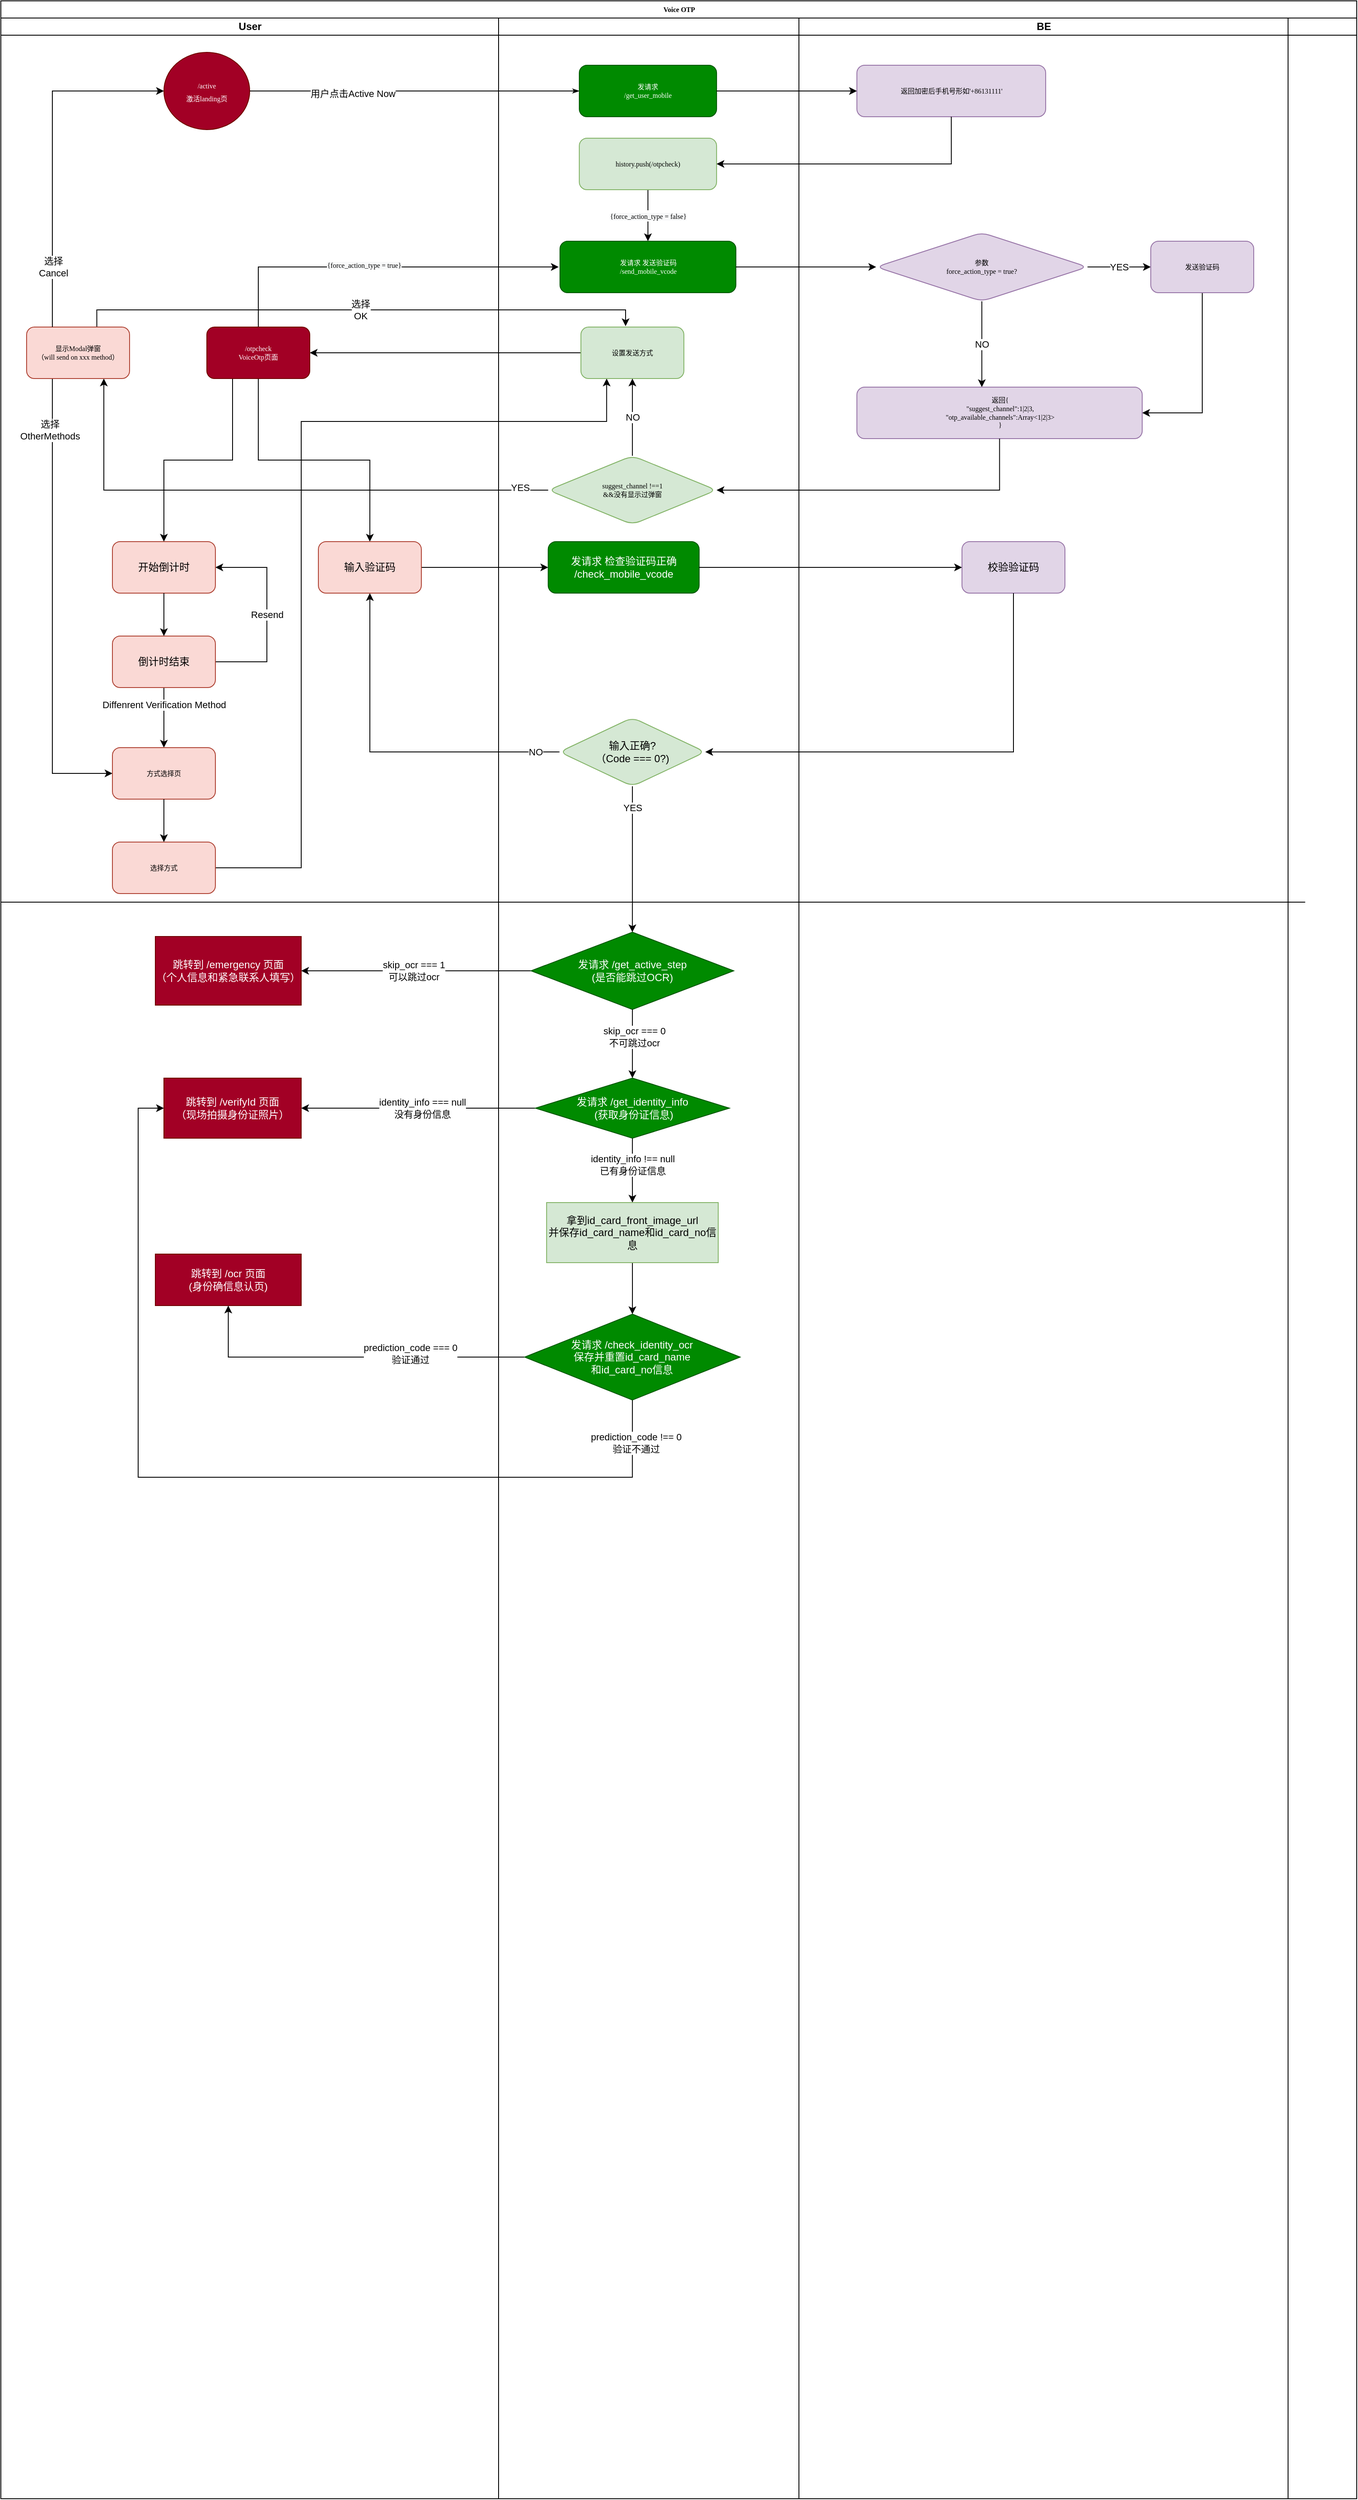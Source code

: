 <mxfile version="13.10.4" type="github">
  <diagram name="Page-1" id="74e2e168-ea6b-b213-b513-2b3c1d86103e">
    <mxGraphModel dx="1186" dy="741" grid="1" gridSize="10" guides="1" tooltips="1" connect="1" arrows="1" fold="1" page="1" pageScale="1" pageWidth="1100" pageHeight="850" background="#ffffff" math="0" shadow="0">
      <root>
        <mxCell id="0" />
        <mxCell id="1" parent="0" />
        <mxCell id="77e6c97f196da883-1" value="Voice OTP" style="swimlane;html=1;childLayout=stackLayout;startSize=20;rounded=0;shadow=0;labelBackgroundColor=none;strokeWidth=1;fontFamily=Verdana;fontSize=8;align=center;" parent="1" vertex="1">
          <mxGeometry x="70" y="70" width="1580" height="2910" as="geometry" />
        </mxCell>
        <mxCell id="77e6c97f196da883-26" style="edgeStyle=orthogonalEdgeStyle;rounded=1;html=1;labelBackgroundColor=none;startArrow=none;startFill=0;startSize=5;endArrow=classicThin;endFill=1;endSize=5;jettySize=auto;orthogonalLoop=1;strokeWidth=1;fontFamily=Verdana;fontSize=8;exitX=1;exitY=0.5;exitDx=0;exitDy=0;" parent="77e6c97f196da883-1" source="eKoN9m4MR0wtzUziHYdc-19" target="77e6c97f196da883-11" edge="1">
          <mxGeometry relative="1" as="geometry">
            <mxPoint x="210.0" y="90.0" as="sourcePoint" />
          </mxGeometry>
        </mxCell>
        <mxCell id="eKoN9m4MR0wtzUziHYdc-17" value="用户点击Active Now" style="edgeLabel;html=1;align=center;verticalAlign=middle;resizable=0;points=[];" vertex="1" connectable="0" parent="77e6c97f196da883-26">
          <mxGeometry x="-0.378" y="-3" relative="1" as="geometry">
            <mxPoint as="offset" />
          </mxGeometry>
        </mxCell>
        <mxCell id="7hA2E8RumJZDi3fpIp_V-71" style="edgeStyle=orthogonalEdgeStyle;rounded=0;orthogonalLoop=1;jettySize=auto;html=1;exitX=0;exitY=0.5;exitDx=0;exitDy=0;entryX=1;entryY=0.5;entryDx=0;entryDy=0;" parent="77e6c97f196da883-1" source="7hA2E8RumJZDi3fpIp_V-69" target="7hA2E8RumJZDi3fpIp_V-9" edge="1">
          <mxGeometry relative="1" as="geometry" />
        </mxCell>
        <mxCell id="7hA2E8RumJZDi3fpIp_V-83" style="edgeStyle=orthogonalEdgeStyle;rounded=0;orthogonalLoop=1;jettySize=auto;html=1;exitX=0;exitY=0.5;exitDx=0;exitDy=0;" parent="77e6c97f196da883-1" source="7hA2E8RumJZDi3fpIp_V-53" target="7hA2E8RumJZDi3fpIp_V-55" edge="1">
          <mxGeometry relative="1" as="geometry">
            <Array as="points">
              <mxPoint x="120" y="570" />
            </Array>
          </mxGeometry>
        </mxCell>
        <mxCell id="7hA2E8RumJZDi3fpIp_V-126" value="YES" style="edgeLabel;html=1;align=center;verticalAlign=middle;resizable=0;points=[];" parent="7hA2E8RumJZDi3fpIp_V-83" vertex="1" connectable="0">
          <mxGeometry x="-0.898" y="-3" relative="1" as="geometry">
            <mxPoint as="offset" />
          </mxGeometry>
        </mxCell>
        <mxCell id="7hA2E8RumJZDi3fpIp_V-105" style="edgeStyle=orthogonalEdgeStyle;rounded=0;orthogonalLoop=1;jettySize=auto;html=1;exitX=0.5;exitY=0;exitDx=0;exitDy=0;" parent="77e6c97f196da883-1" source="7hA2E8RumJZDi3fpIp_V-9" edge="1">
          <mxGeometry relative="1" as="geometry">
            <mxPoint x="650" y="310" as="targetPoint" />
            <Array as="points">
              <mxPoint x="300" y="310" />
            </Array>
          </mxGeometry>
        </mxCell>
        <mxCell id="7hA2E8RumJZDi3fpIp_V-106" value="&lt;span style=&quot;font-family: &amp;#34;verdana&amp;#34; ; font-size: 8px ; background-color: rgb(248 , 249 , 250)&quot;&gt;{force_action_type = true}&lt;/span&gt;" style="edgeLabel;html=1;align=center;verticalAlign=middle;resizable=0;points=[];" parent="7hA2E8RumJZDi3fpIp_V-105" vertex="1" connectable="0">
          <mxGeometry x="-0.08" y="3" relative="1" as="geometry">
            <mxPoint as="offset" />
          </mxGeometry>
        </mxCell>
        <mxCell id="7hA2E8RumJZDi3fpIp_V-104" style="edgeStyle=orthogonalEdgeStyle;rounded=0;orthogonalLoop=1;jettySize=auto;html=1;exitX=1;exitY=0.5;exitDx=0;exitDy=0;entryX=0.25;entryY=1;entryDx=0;entryDy=0;" parent="77e6c97f196da883-1" source="7hA2E8RumJZDi3fpIp_V-102" target="7hA2E8RumJZDi3fpIp_V-69" edge="1">
          <mxGeometry relative="1" as="geometry">
            <Array as="points">
              <mxPoint x="350" y="1010" />
              <mxPoint x="350" y="490" />
              <mxPoint x="706" y="490" />
            </Array>
          </mxGeometry>
        </mxCell>
        <mxCell id="7hA2E8RumJZDi3fpIp_V-112" value="" style="edgeStyle=orthogonalEdgeStyle;rounded=0;orthogonalLoop=1;jettySize=auto;html=1;" parent="77e6c97f196da883-1" source="7hA2E8RumJZDi3fpIp_V-108" target="7hA2E8RumJZDi3fpIp_V-111" edge="1">
          <mxGeometry relative="1" as="geometry" />
        </mxCell>
        <mxCell id="7hA2E8RumJZDi3fpIp_V-123" style="edgeStyle=orthogonalEdgeStyle;rounded=0;orthogonalLoop=1;jettySize=auto;html=1;exitX=0;exitY=0.5;exitDx=0;exitDy=0;entryX=0.5;entryY=1;entryDx=0;entryDy=0;" parent="77e6c97f196da883-1" source="7hA2E8RumJZDi3fpIp_V-115" target="7hA2E8RumJZDi3fpIp_V-108" edge="1">
          <mxGeometry relative="1" as="geometry" />
        </mxCell>
        <mxCell id="7hA2E8RumJZDi3fpIp_V-124" value="NO" style="edgeLabel;html=1;align=center;verticalAlign=middle;resizable=0;points=[];" parent="7hA2E8RumJZDi3fpIp_V-123" vertex="1" connectable="0">
          <mxGeometry x="-0.352" y="-3" relative="1" as="geometry">
            <mxPoint x="102.93" y="3" as="offset" />
          </mxGeometry>
        </mxCell>
        <mxCell id="7hA2E8RumJZDi3fpIp_V-95" value="选择&lt;br&gt;OK" style="edgeStyle=orthogonalEdgeStyle;rounded=0;orthogonalLoop=1;jettySize=auto;html=1;entryX=0.434;entryY=-0.017;entryDx=0;entryDy=0;entryPerimeter=0;exitX=0.682;exitY=0.005;exitDx=0;exitDy=0;exitPerimeter=0;" parent="77e6c97f196da883-1" source="7hA2E8RumJZDi3fpIp_V-55" target="7hA2E8RumJZDi3fpIp_V-69" edge="1">
          <mxGeometry relative="1" as="geometry">
            <mxPoint x="90" y="360" as="sourcePoint" />
          </mxGeometry>
        </mxCell>
        <mxCell id="eKoN9m4MR0wtzUziHYdc-12" value="" style="edgeStyle=orthogonalEdgeStyle;rounded=0;orthogonalLoop=1;jettySize=auto;html=1;" edge="1" parent="77e6c97f196da883-1" source="eKoN9m4MR0wtzUziHYdc-3" target="eKoN9m4MR0wtzUziHYdc-11">
          <mxGeometry relative="1" as="geometry" />
        </mxCell>
        <mxCell id="eKoN9m4MR0wtzUziHYdc-13" value="skip_ocr === 1&lt;br&gt;可以跳过ocr" style="edgeLabel;html=1;align=center;verticalAlign=middle;resizable=0;points=[];" vertex="1" connectable="0" parent="eKoN9m4MR0wtzUziHYdc-12">
          <mxGeometry x="-0.278" y="3" relative="1" as="geometry">
            <mxPoint x="-40.87" y="-3" as="offset" />
          </mxGeometry>
        </mxCell>
        <mxCell id="eKoN9m4MR0wtzUziHYdc-16" value="" style="edgeStyle=orthogonalEdgeStyle;rounded=0;orthogonalLoop=1;jettySize=auto;html=1;exitX=0;exitY=0.5;exitDx=0;exitDy=0;" edge="1" parent="77e6c97f196da883-1" source="eKoN9m4MR0wtzUziHYdc-25" target="eKoN9m4MR0wtzUziHYdc-15">
          <mxGeometry relative="1" as="geometry">
            <mxPoint x="663.89" y="1290" as="sourcePoint" />
          </mxGeometry>
        </mxCell>
        <mxCell id="eKoN9m4MR0wtzUziHYdc-22" value="identity_info === null&lt;br&gt;没有身份信息" style="edgeLabel;html=1;align=center;verticalAlign=middle;resizable=0;points=[];" vertex="1" connectable="0" parent="eKoN9m4MR0wtzUziHYdc-16">
          <mxGeometry x="0.258" relative="1" as="geometry">
            <mxPoint x="39.1" as="offset" />
          </mxGeometry>
        </mxCell>
        <mxCell id="77e6c97f196da883-2" value="User" style="swimlane;html=1;startSize=20;" parent="77e6c97f196da883-1" vertex="1">
          <mxGeometry y="20" width="580" height="2890" as="geometry">
            <mxRectangle y="20" width="30" height="1750" as="alternateBounds" />
          </mxGeometry>
        </mxCell>
        <mxCell id="7hA2E8RumJZDi3fpIp_V-88" style="edgeStyle=orthogonalEdgeStyle;rounded=0;orthogonalLoop=1;jettySize=auto;html=1;exitX=0.25;exitY=1;exitDx=0;exitDy=0;entryX=0;entryY=0.5;entryDx=0;entryDy=0;" parent="77e6c97f196da883-2" source="7hA2E8RumJZDi3fpIp_V-55" target="7hA2E8RumJZDi3fpIp_V-59" edge="1">
          <mxGeometry relative="1" as="geometry">
            <Array as="points">
              <mxPoint x="60" y="880" />
            </Array>
          </mxGeometry>
        </mxCell>
        <mxCell id="7hA2E8RumJZDi3fpIp_V-89" value="选择&lt;br&gt;OtherMethods" style="edgeLabel;html=1;align=center;verticalAlign=middle;resizable=0;points=[];" parent="7hA2E8RumJZDi3fpIp_V-88" vertex="1" connectable="0">
          <mxGeometry x="-0.54" y="-3" relative="1" as="geometry">
            <mxPoint y="-62" as="offset" />
          </mxGeometry>
        </mxCell>
        <mxCell id="7hA2E8RumJZDi3fpIp_V-55" value="显示Modal弹窗&lt;br&gt;（will send on xxx method）" style="whiteSpace=wrap;html=1;rounded=1;shadow=0;fontFamily=Verdana;fontSize=8;strokeWidth=1;fillColor=#fad9d5;strokeColor=#ae4132;" parent="77e6c97f196da883-2" vertex="1">
          <mxGeometry x="30.005" y="360" width="120" height="60" as="geometry" />
        </mxCell>
        <mxCell id="7hA2E8RumJZDi3fpIp_V-72" style="edgeStyle=orthogonalEdgeStyle;rounded=0;orthogonalLoop=1;jettySize=auto;html=1;exitX=0.25;exitY=0;exitDx=0;exitDy=0;entryX=0;entryY=0.5;entryDx=0;entryDy=0;" parent="77e6c97f196da883-2" source="7hA2E8RumJZDi3fpIp_V-55" target="eKoN9m4MR0wtzUziHYdc-19" edge="1">
          <mxGeometry relative="1" as="geometry">
            <mxPoint x="70" y="70.0" as="targetPoint" />
          </mxGeometry>
        </mxCell>
        <mxCell id="7hA2E8RumJZDi3fpIp_V-73" value="选择&lt;br&gt;Cancel" style="edgeLabel;html=1;align=center;verticalAlign=middle;resizable=0;points=[];" parent="7hA2E8RumJZDi3fpIp_V-72" vertex="1" connectable="0">
          <mxGeometry x="0.206" y="-1" relative="1" as="geometry">
            <mxPoint y="174" as="offset" />
          </mxGeometry>
        </mxCell>
        <mxCell id="7hA2E8RumJZDi3fpIp_V-99" value="Resend" style="edgeStyle=orthogonalEdgeStyle;rounded=0;orthogonalLoop=1;jettySize=auto;html=1;exitX=1;exitY=0.5;exitDx=0;exitDy=0;entryX=1;entryY=0.5;entryDx=0;entryDy=0;" parent="77e6c97f196da883-2" source="7hA2E8RumJZDi3fpIp_V-97" target="7hA2E8RumJZDi3fpIp_V-92" edge="1">
          <mxGeometry relative="1" as="geometry">
            <Array as="points">
              <mxPoint x="310" y="750" />
              <mxPoint x="310" y="640" />
            </Array>
          </mxGeometry>
        </mxCell>
        <mxCell id="7hA2E8RumJZDi3fpIp_V-100" style="edgeStyle=orthogonalEdgeStyle;rounded=0;orthogonalLoop=1;jettySize=auto;html=1;exitX=0.5;exitY=1;exitDx=0;exitDy=0;" parent="77e6c97f196da883-2" source="7hA2E8RumJZDi3fpIp_V-97" target="7hA2E8RumJZDi3fpIp_V-59" edge="1">
          <mxGeometry relative="1" as="geometry" />
        </mxCell>
        <mxCell id="7hA2E8RumJZDi3fpIp_V-101" value="Diffenrent Verification Method" style="edgeLabel;html=1;align=center;verticalAlign=middle;resizable=0;points=[];" parent="7hA2E8RumJZDi3fpIp_V-100" vertex="1" connectable="0">
          <mxGeometry x="-0.723" y="-2" relative="1" as="geometry">
            <mxPoint x="2" y="10" as="offset" />
          </mxGeometry>
        </mxCell>
        <mxCell id="7hA2E8RumJZDi3fpIp_V-97" value="倒计时结束" style="rounded=1;whiteSpace=wrap;html=1;fillColor=#fad9d5;strokeColor=#ae4132;" parent="77e6c97f196da883-2" vertex="1">
          <mxGeometry x="130" y="720" width="120" height="60" as="geometry" />
        </mxCell>
        <mxCell id="7hA2E8RumJZDi3fpIp_V-92" value="开始倒计时" style="rounded=1;whiteSpace=wrap;html=1;fillColor=#fad9d5;strokeColor=#ae4132;" parent="77e6c97f196da883-2" vertex="1">
          <mxGeometry x="130" y="610" width="120" height="60" as="geometry" />
        </mxCell>
        <mxCell id="7hA2E8RumJZDi3fpIp_V-107" style="edgeStyle=orthogonalEdgeStyle;rounded=0;orthogonalLoop=1;jettySize=auto;html=1;exitX=0.25;exitY=1;exitDx=0;exitDy=0;" parent="77e6c97f196da883-2" source="7hA2E8RumJZDi3fpIp_V-9" target="7hA2E8RumJZDi3fpIp_V-92" edge="1">
          <mxGeometry relative="1" as="geometry" />
        </mxCell>
        <mxCell id="7hA2E8RumJZDi3fpIp_V-59" value="方式选择页" style="whiteSpace=wrap;html=1;rounded=1;shadow=0;fontFamily=Verdana;fontSize=8;strokeWidth=1;fillColor=#fad9d5;strokeColor=#ae4132;" parent="77e6c97f196da883-2" vertex="1">
          <mxGeometry x="130.005" y="850" width="120" height="60" as="geometry" />
        </mxCell>
        <mxCell id="7hA2E8RumJZDi3fpIp_V-102" value="选择方式" style="whiteSpace=wrap;html=1;rounded=1;shadow=0;fontFamily=Verdana;fontSize=8;strokeWidth=1;fillColor=#fad9d5;strokeColor=#ae4132;" parent="77e6c97f196da883-2" vertex="1">
          <mxGeometry x="129.995" y="960" width="120" height="60" as="geometry" />
        </mxCell>
        <mxCell id="7hA2E8RumJZDi3fpIp_V-110" style="edgeStyle=orthogonalEdgeStyle;rounded=0;orthogonalLoop=1;jettySize=auto;html=1;exitX=0.5;exitY=1;exitDx=0;exitDy=0;" parent="77e6c97f196da883-2" source="7hA2E8RumJZDi3fpIp_V-9" target="7hA2E8RumJZDi3fpIp_V-108" edge="1">
          <mxGeometry relative="1" as="geometry" />
        </mxCell>
        <mxCell id="7hA2E8RumJZDi3fpIp_V-9" value="/otpcheck&lt;br&gt;VoiceOtp页面" style="whiteSpace=wrap;html=1;rounded=1;shadow=0;fontFamily=Verdana;fontSize=8;strokeWidth=1;fillColor=#a20025;strokeColor=#6F0000;fontColor=#ffffff;" parent="77e6c97f196da883-2" vertex="1">
          <mxGeometry x="240" y="360" width="120" height="60" as="geometry" />
        </mxCell>
        <mxCell id="7hA2E8RumJZDi3fpIp_V-98" value="" style="edgeStyle=orthogonalEdgeStyle;rounded=0;orthogonalLoop=1;jettySize=auto;html=1;" parent="77e6c97f196da883-2" source="7hA2E8RumJZDi3fpIp_V-92" target="7hA2E8RumJZDi3fpIp_V-97" edge="1">
          <mxGeometry relative="1" as="geometry" />
        </mxCell>
        <mxCell id="7hA2E8RumJZDi3fpIp_V-103" value="" style="edgeStyle=orthogonalEdgeStyle;rounded=0;orthogonalLoop=1;jettySize=auto;html=1;" parent="77e6c97f196da883-2" source="7hA2E8RumJZDi3fpIp_V-59" target="7hA2E8RumJZDi3fpIp_V-102" edge="1">
          <mxGeometry relative="1" as="geometry" />
        </mxCell>
        <mxCell id="7hA2E8RumJZDi3fpIp_V-108" value="输入验证码" style="rounded=1;whiteSpace=wrap;html=1;fillColor=#fad9d5;strokeColor=#ae4132;" parent="77e6c97f196da883-2" vertex="1">
          <mxGeometry x="370" y="610" width="120" height="60" as="geometry" />
        </mxCell>
        <mxCell id="eKoN9m4MR0wtzUziHYdc-11" value="&lt;span&gt;跳转到 /emergency 页面&lt;/span&gt;&lt;br&gt;&lt;span&gt;（个人信息和紧急联系人填写）&lt;/span&gt;" style="whiteSpace=wrap;html=1;strokeColor=#6F0000;fillColor=#a20025;fontColor=#ffffff;" vertex="1" parent="77e6c97f196da883-2">
          <mxGeometry x="180" y="1070" width="170.01" height="80" as="geometry" />
        </mxCell>
        <mxCell id="eKoN9m4MR0wtzUziHYdc-15" value="跳转到 /verifyId 页面&lt;br&gt;（现场拍摄身份证照片）" style="whiteSpace=wrap;html=1;strokeColor=#6F0000;fillColor=#a20025;fontColor=#ffffff;" vertex="1" parent="77e6c97f196da883-2">
          <mxGeometry x="189.99" y="1235" width="160.01" height="70" as="geometry" />
        </mxCell>
        <mxCell id="eKoN9m4MR0wtzUziHYdc-19" value="&lt;span style=&quot;color: rgb(255 , 255 , 255) ; font-family: &amp;#34;verdana&amp;#34; ; font-size: 8px&quot;&gt;/active&lt;br&gt;激活landing页&lt;br&gt;&lt;/span&gt;" style="ellipse;whiteSpace=wrap;html=1;fillColor=#a20025;strokeColor=#6F0000;fontColor=#ffffff;" vertex="1" parent="77e6c97f196da883-2">
          <mxGeometry x="190" y="40" width="99.99" height="90" as="geometry" />
        </mxCell>
        <mxCell id="eKoN9m4MR0wtzUziHYdc-31" value="跳转到 /ocr 页面&lt;br&gt;(身份确信息认页)" style="whiteSpace=wrap;html=1;fontColor=#ffffff;strokeColor=#6F0000;fillColor=#a20025;" vertex="1" parent="77e6c97f196da883-2">
          <mxGeometry x="180.01" y="1440" width="170" height="60" as="geometry" />
        </mxCell>
        <mxCell id="eKoN9m4MR0wtzUziHYdc-32" value="" style="edgeStyle=orthogonalEdgeStyle;rounded=0;orthogonalLoop=1;jettySize=auto;html=1;" edge="1" parent="77e6c97f196da883-1" source="eKoN9m4MR0wtzUziHYdc-27" target="eKoN9m4MR0wtzUziHYdc-31">
          <mxGeometry relative="1" as="geometry" />
        </mxCell>
        <mxCell id="eKoN9m4MR0wtzUziHYdc-33" value="prediction_code === 0&lt;br&gt;验证通过" style="edgeLabel;html=1;align=center;verticalAlign=middle;resizable=0;points=[];" vertex="1" connectable="0" parent="eKoN9m4MR0wtzUziHYdc-32">
          <mxGeometry x="0.277" y="-4" relative="1" as="geometry">
            <mxPoint x="125.1" as="offset" />
          </mxGeometry>
        </mxCell>
        <mxCell id="eKoN9m4MR0wtzUziHYdc-37" style="edgeStyle=orthogonalEdgeStyle;rounded=0;orthogonalLoop=1;jettySize=auto;html=1;exitX=0.5;exitY=1;exitDx=0;exitDy=0;entryX=0;entryY=0.5;entryDx=0;entryDy=0;fontColor=#FFFFFF;" edge="1" parent="77e6c97f196da883-1" source="eKoN9m4MR0wtzUziHYdc-27" target="eKoN9m4MR0wtzUziHYdc-15">
          <mxGeometry relative="1" as="geometry">
            <Array as="points">
              <mxPoint x="736" y="1720" />
              <mxPoint x="160" y="1720" />
              <mxPoint x="160" y="1290" />
            </Array>
          </mxGeometry>
        </mxCell>
        <mxCell id="eKoN9m4MR0wtzUziHYdc-38" value="&lt;span style=&quot;color: rgb(0 , 0 , 0)&quot;&gt;prediction_code !== 0&lt;/span&gt;&lt;br style=&quot;color: rgb(0 , 0 , 0)&quot;&gt;&lt;span style=&quot;color: rgb(0 , 0 , 0)&quot;&gt;验证不通过&lt;/span&gt;" style="edgeLabel;html=1;align=center;verticalAlign=middle;resizable=0;points=[];fontColor=#FFFFFF;" vertex="1" connectable="0" parent="eKoN9m4MR0wtzUziHYdc-37">
          <mxGeometry x="0.121" y="-2" relative="1" as="geometry">
            <mxPoint x="545.05" y="-38" as="offset" />
          </mxGeometry>
        </mxCell>
        <mxCell id="77e6c97f196da883-3" value="FE" style="swimlane;html=1;startSize=20;" parent="77e6c97f196da883-1" vertex="1">
          <mxGeometry x="580" y="20" width="1000" height="2890" as="geometry" />
        </mxCell>
        <mxCell id="7hA2E8RumJZDi3fpIp_V-67" value="&lt;span style=&quot;font-family: &amp;#34;verdana&amp;#34; ; font-size: 8px ; background-color: rgb(248 , 249 , 250)&quot;&gt;{force_action_type = false}&lt;/span&gt;" style="edgeStyle=orthogonalEdgeStyle;rounded=0;orthogonalLoop=1;jettySize=auto;html=1;exitX=0.5;exitY=1;exitDx=0;exitDy=0;entryX=0.5;entryY=0;entryDx=0;entryDy=0;" parent="77e6c97f196da883-3" source="7hA2E8RumJZDi3fpIp_V-7" target="7hA2E8RumJZDi3fpIp_V-11" edge="1">
          <mxGeometry relative="1" as="geometry" />
        </mxCell>
        <mxCell id="7hA2E8RumJZDi3fpIp_V-115" value="输入正确?&lt;br&gt;（Code === 0?)" style="rhombus;whiteSpace=wrap;html=1;rounded=1;fillColor=#d5e8d4;strokeColor=#82b366;" parent="77e6c97f196da883-3" vertex="1">
          <mxGeometry x="70.97" y="815" width="169.92" height="80" as="geometry" />
        </mxCell>
        <mxCell id="7hA2E8RumJZDi3fpIp_V-69" value="设置发送方式" style="whiteSpace=wrap;html=1;rounded=1;shadow=0;fontFamily=Verdana;fontSize=8;strokeWidth=1;fillColor=#d5e8d4;strokeColor=#82b366;" parent="77e6c97f196da883-3" vertex="1">
          <mxGeometry x="95.94" y="360" width="120" height="60" as="geometry" />
        </mxCell>
        <mxCell id="7hA2E8RumJZDi3fpIp_V-127" value="NO" style="edgeStyle=orthogonalEdgeStyle;rounded=0;orthogonalLoop=1;jettySize=auto;html=1;exitX=0.5;exitY=0;exitDx=0;exitDy=0;entryX=0.5;entryY=1;entryDx=0;entryDy=0;" parent="77e6c97f196da883-3" source="7hA2E8RumJZDi3fpIp_V-53" target="7hA2E8RumJZDi3fpIp_V-69" edge="1">
          <mxGeometry relative="1" as="geometry" />
        </mxCell>
        <mxCell id="7hA2E8RumJZDi3fpIp_V-53" value="&lt;span&gt;suggest_channel !==1&lt;br&gt;&amp;amp;&amp;amp;没有显示过弹窗&lt;br&gt;&lt;/span&gt;" style="rhombus;whiteSpace=wrap;html=1;rounded=1;shadow=0;fontFamily=Verdana;fontSize=8;strokeWidth=1;fillColor=#d5e8d4;strokeColor=#82b366;" parent="77e6c97f196da883-3" vertex="1">
          <mxGeometry x="57.81" y="510" width="196.25" height="80" as="geometry" />
        </mxCell>
        <mxCell id="7hA2E8RumJZDi3fpIp_V-111" value="发请求 检查验证码正确&lt;br&gt;/check_mobile_vcode" style="rounded=1;whiteSpace=wrap;html=1;fillColor=#008a00;strokeColor=#005700;fontColor=#ffffff;" parent="77e6c97f196da883-3" vertex="1">
          <mxGeometry x="57.81" y="610" width="175.94" height="60" as="geometry" />
        </mxCell>
        <mxCell id="7hA2E8RumJZDi3fpIp_V-7" value="&lt;span&gt;history.push(/otpcheck)&lt;/span&gt;" style="whiteSpace=wrap;html=1;rounded=1;shadow=0;fontFamily=Verdana;fontSize=8;strokeWidth=1;fillColor=#d5e8d4;strokeColor=#82b366;" parent="77e6c97f196da883-3" vertex="1">
          <mxGeometry x="94.06" y="140" width="160" height="60" as="geometry" />
        </mxCell>
        <mxCell id="77e6c97f196da883-11" value="发请求&lt;br&gt;/get_user_mobile" style="rounded=1;whiteSpace=wrap;html=1;shadow=0;labelBackgroundColor=none;strokeWidth=1;fontFamily=Verdana;fontSize=8;align=center;fillColor=#008a00;strokeColor=#005700;fontColor=#ffffff;" parent="77e6c97f196da883-3" vertex="1">
          <mxGeometry x="94.06" y="55" width="160" height="60" as="geometry" />
        </mxCell>
        <mxCell id="7hA2E8RumJZDi3fpIp_V-11" value="发请求 发送验证码&lt;br&gt;/send_mobile_vcode" style="whiteSpace=wrap;html=1;rounded=1;shadow=0;fontFamily=Verdana;fontSize=8;strokeWidth=1;fillColor=#008a00;strokeColor=#005700;fontColor=#ffffff;" parent="77e6c97f196da883-3" vertex="1">
          <mxGeometry x="71.56" y="260" width="205" height="60" as="geometry" />
        </mxCell>
        <mxCell id="77e6c97f196da883-4" value="BE" style="swimlane;html=1;startSize=20;" parent="77e6c97f196da883-3" vertex="1">
          <mxGeometry x="350" width="570" height="2890" as="geometry" />
        </mxCell>
        <mxCell id="7hA2E8RumJZDi3fpIp_V-3" value="&lt;span&gt;返回加密后手机号形如&#39;+86131111&#39;&lt;/span&gt;" style="whiteSpace=wrap;html=1;rounded=1;shadow=0;fontFamily=Verdana;fontSize=8;strokeWidth=1;fillColor=#e1d5e7;strokeColor=#9673a6;" parent="77e6c97f196da883-4" vertex="1">
          <mxGeometry x="67.55" y="55" width="220" height="60" as="geometry" />
        </mxCell>
        <mxCell id="7hA2E8RumJZDi3fpIp_V-20" value="NO" style="edgeStyle=orthogonalEdgeStyle;rounded=0;orthogonalLoop=1;jettySize=auto;html=1;" parent="77e6c97f196da883-4" source="7hA2E8RumJZDi3fpIp_V-17" target="7hA2E8RumJZDi3fpIp_V-19" edge="1">
          <mxGeometry relative="1" as="geometry">
            <Array as="points">
              <mxPoint x="213" y="410" />
              <mxPoint x="213" y="410" />
            </Array>
          </mxGeometry>
        </mxCell>
        <mxCell id="7hA2E8RumJZDi3fpIp_V-22" value="YES" style="edgeStyle=orthogonalEdgeStyle;rounded=0;orthogonalLoop=1;jettySize=auto;html=1;entryX=0;entryY=0.5;entryDx=0;entryDy=0;" parent="77e6c97f196da883-4" source="7hA2E8RumJZDi3fpIp_V-17" target="7hA2E8RumJZDi3fpIp_V-21" edge="1">
          <mxGeometry relative="1" as="geometry">
            <mxPoint x="400.05" y="280" as="targetPoint" />
          </mxGeometry>
        </mxCell>
        <mxCell id="7hA2E8RumJZDi3fpIp_V-34" style="edgeStyle=orthogonalEdgeStyle;rounded=0;orthogonalLoop=1;jettySize=auto;html=1;exitX=0.5;exitY=1;exitDx=0;exitDy=0;entryX=1;entryY=0.5;entryDx=0;entryDy=0;" parent="77e6c97f196da883-4" source="7hA2E8RumJZDi3fpIp_V-21" target="7hA2E8RumJZDi3fpIp_V-19" edge="1">
          <mxGeometry relative="1" as="geometry">
            <mxPoint x="433.75" y="310" as="sourcePoint" />
            <Array as="points">
              <mxPoint x="470" y="460" />
            </Array>
          </mxGeometry>
        </mxCell>
        <mxCell id="7hA2E8RumJZDi3fpIp_V-19" value="返回{&lt;br&gt;&quot;suggest_channel&quot;:1|2|3,&lt;br&gt;&quot;otp_available_channels&quot;:Array&amp;lt;1|2|3&amp;gt;&lt;br&gt;}" style="whiteSpace=wrap;html=1;rounded=1;shadow=0;fontFamily=Verdana;fontSize=8;strokeWidth=1;fillColor=#e1d5e7;strokeColor=#9673a6;" parent="77e6c97f196da883-4" vertex="1">
          <mxGeometry x="67.55" y="430" width="332.5" height="60" as="geometry" />
        </mxCell>
        <mxCell id="7hA2E8RumJZDi3fpIp_V-17" value="&lt;span&gt;参数&lt;br&gt;force_action_type = true?&lt;/span&gt;" style="rhombus;whiteSpace=wrap;html=1;rounded=1;shadow=0;fontFamily=Verdana;fontSize=8;strokeWidth=1;fillColor=#e1d5e7;strokeColor=#9673a6;" parent="77e6c97f196da883-4" vertex="1">
          <mxGeometry x="90" y="250" width="246.3" height="80" as="geometry" />
        </mxCell>
        <mxCell id="7hA2E8RumJZDi3fpIp_V-117" value="校验验证码" style="whiteSpace=wrap;html=1;rounded=1;fillColor=#e1d5e7;strokeColor=#9673a6;" parent="77e6c97f196da883-4" vertex="1">
          <mxGeometry x="190" y="610" width="120" height="60" as="geometry" />
        </mxCell>
        <mxCell id="7hA2E8RumJZDi3fpIp_V-21" value="发送验证码" style="whiteSpace=wrap;html=1;rounded=1;shadow=0;fontFamily=Verdana;fontSize=8;strokeWidth=1;fillColor=#e1d5e7;strokeColor=#9673a6;" parent="77e6c97f196da883-4" vertex="1">
          <mxGeometry x="410" y="260" width="120" height="60" as="geometry" />
        </mxCell>
        <mxCell id="7hA2E8RumJZDi3fpIp_V-4" value="" style="edgeStyle=orthogonalEdgeStyle;rounded=0;orthogonalLoop=1;jettySize=auto;html=1;" parent="77e6c97f196da883-3" source="77e6c97f196da883-11" target="7hA2E8RumJZDi3fpIp_V-3" edge="1">
          <mxGeometry relative="1" as="geometry" />
        </mxCell>
        <mxCell id="7hA2E8RumJZDi3fpIp_V-79" style="edgeStyle=orthogonalEdgeStyle;rounded=0;orthogonalLoop=1;jettySize=auto;html=1;exitX=0.5;exitY=1;exitDx=0;exitDy=0;entryX=1;entryY=0.5;entryDx=0;entryDy=0;" parent="77e6c97f196da883-3" source="7hA2E8RumJZDi3fpIp_V-3" target="7hA2E8RumJZDi3fpIp_V-7" edge="1">
          <mxGeometry relative="1" as="geometry" />
        </mxCell>
        <mxCell id="7hA2E8RumJZDi3fpIp_V-54" value="" style="edgeStyle=orthogonalEdgeStyle;rounded=0;orthogonalLoop=1;jettySize=auto;html=1;entryX=1;entryY=0.5;entryDx=0;entryDy=0;exitX=0.5;exitY=1;exitDx=0;exitDy=0;" parent="77e6c97f196da883-3" source="7hA2E8RumJZDi3fpIp_V-19" target="7hA2E8RumJZDi3fpIp_V-53" edge="1">
          <mxGeometry relative="1" as="geometry" />
        </mxCell>
        <mxCell id="7hA2E8RumJZDi3fpIp_V-80" style="edgeStyle=orthogonalEdgeStyle;rounded=0;orthogonalLoop=1;jettySize=auto;html=1;exitX=1;exitY=0.5;exitDx=0;exitDy=0;entryX=0;entryY=0.5;entryDx=0;entryDy=0;" parent="77e6c97f196da883-3" source="7hA2E8RumJZDi3fpIp_V-11" target="7hA2E8RumJZDi3fpIp_V-17" edge="1">
          <mxGeometry relative="1" as="geometry" />
        </mxCell>
        <mxCell id="7hA2E8RumJZDi3fpIp_V-118" value="" style="edgeStyle=orthogonalEdgeStyle;rounded=0;orthogonalLoop=1;jettySize=auto;html=1;" parent="77e6c97f196da883-3" source="7hA2E8RumJZDi3fpIp_V-111" target="7hA2E8RumJZDi3fpIp_V-117" edge="1">
          <mxGeometry relative="1" as="geometry" />
        </mxCell>
        <mxCell id="7hA2E8RumJZDi3fpIp_V-119" style="edgeStyle=orthogonalEdgeStyle;rounded=0;orthogonalLoop=1;jettySize=auto;html=1;exitX=0.5;exitY=1;exitDx=0;exitDy=0;entryX=1;entryY=0.5;entryDx=0;entryDy=0;" parent="77e6c97f196da883-3" source="7hA2E8RumJZDi3fpIp_V-117" target="7hA2E8RumJZDi3fpIp_V-115" edge="1">
          <mxGeometry relative="1" as="geometry" />
        </mxCell>
        <mxCell id="eKoN9m4MR0wtzUziHYdc-3" value="&lt;span&gt;发请求 /get_active_step&lt;/span&gt;&lt;br&gt;&lt;span&gt;(是否能跳过OCR)&lt;/span&gt;" style="rhombus;whiteSpace=wrap;html=1;fillColor=#008a00;strokeColor=#005700;fontColor=#ffffff;" vertex="1" parent="77e6c97f196da883-3">
          <mxGeometry x="37.87" y="1065" width="236.1" height="90" as="geometry" />
        </mxCell>
        <mxCell id="7hA2E8RumJZDi3fpIp_V-121" value="" style="edgeStyle=orthogonalEdgeStyle;rounded=0;orthogonalLoop=1;jettySize=auto;html=1;entryX=0.5;entryY=0;entryDx=0;entryDy=0;" parent="77e6c97f196da883-3" source="7hA2E8RumJZDi3fpIp_V-115" target="eKoN9m4MR0wtzUziHYdc-3" edge="1">
          <mxGeometry relative="1" as="geometry">
            <mxPoint x="155.93" y="1080.0" as="targetPoint" />
          </mxGeometry>
        </mxCell>
        <mxCell id="7hA2E8RumJZDi3fpIp_V-122" value="YES" style="edgeLabel;html=1;align=center;verticalAlign=middle;resizable=0;points=[];" parent="7hA2E8RumJZDi3fpIp_V-121" vertex="1" connectable="0">
          <mxGeometry x="-0.917" y="2" relative="1" as="geometry">
            <mxPoint x="-2.05" y="18.03" as="offset" />
          </mxGeometry>
        </mxCell>
        <mxCell id="eKoN9m4MR0wtzUziHYdc-5" value="" style="edgeStyle=orthogonalEdgeStyle;rounded=0;orthogonalLoop=1;jettySize=auto;html=1;entryX=0.5;entryY=0;entryDx=0;entryDy=0;" edge="1" parent="77e6c97f196da883-3" source="eKoN9m4MR0wtzUziHYdc-3" target="eKoN9m4MR0wtzUziHYdc-25">
          <mxGeometry relative="1" as="geometry">
            <mxPoint x="155.935" y="1240" as="targetPoint" />
          </mxGeometry>
        </mxCell>
        <mxCell id="eKoN9m4MR0wtzUziHYdc-14" value="skip_ocr === 0&lt;br&gt;不可跳过ocr" style="edgeLabel;html=1;align=center;verticalAlign=middle;resizable=0;points=[];" vertex="1" connectable="0" parent="eKoN9m4MR0wtzUziHYdc-5">
          <mxGeometry x="-0.21" y="2" relative="1" as="geometry">
            <mxPoint as="offset" />
          </mxGeometry>
        </mxCell>
        <mxCell id="eKoN9m4MR0wtzUziHYdc-24" value="" style="edgeStyle=orthogonalEdgeStyle;rounded=0;orthogonalLoop=1;jettySize=auto;html=1;exitX=0.5;exitY=1;exitDx=0;exitDy=0;" edge="1" parent="77e6c97f196da883-3" source="eKoN9m4MR0wtzUziHYdc-25" target="eKoN9m4MR0wtzUziHYdc-41">
          <mxGeometry relative="1" as="geometry">
            <mxPoint x="155.925" y="1300" as="sourcePoint" />
            <mxPoint x="156" y="1380" as="targetPoint" />
          </mxGeometry>
        </mxCell>
        <mxCell id="eKoN9m4MR0wtzUziHYdc-26" value="identity_info !== null&lt;br&gt;已有身份证信息" style="edgeLabel;html=1;align=center;verticalAlign=middle;resizable=0;points=[];" vertex="1" connectable="0" parent="eKoN9m4MR0wtzUziHYdc-24">
          <mxGeometry x="-0.217" relative="1" as="geometry">
            <mxPoint y="1" as="offset" />
          </mxGeometry>
        </mxCell>
        <mxCell id="eKoN9m4MR0wtzUziHYdc-25" value="&lt;font&gt;发请求 /get_identity_info&lt;br&gt;&amp;nbsp;(获取身份证信息)&lt;/font&gt;&lt;span&gt;&lt;br&gt;&lt;/span&gt;" style="rhombus;whiteSpace=wrap;html=1;fillColor=#008a00;strokeColor=#005700;labelBackgroundColor=none;fontColor=#FFFFFF;" vertex="1" parent="77e6c97f196da883-3">
          <mxGeometry x="42.9" y="1235" width="226.1" height="70" as="geometry" />
        </mxCell>
        <mxCell id="eKoN9m4MR0wtzUziHYdc-27" value="发请求 /check_identity_ocr&lt;br&gt;&lt;span&gt;保存并重置id_card_name&lt;br&gt;和id_card_no信息&lt;/span&gt;" style="rhombus;whiteSpace=wrap;html=1;strokeColor=#005700;fillColor=#008a00;fontColor=#FFFFFF;" vertex="1" parent="77e6c97f196da883-3">
          <mxGeometry x="30.4" y="1510" width="251.1" height="100" as="geometry" />
        </mxCell>
        <mxCell id="eKoN9m4MR0wtzUziHYdc-42" style="edgeStyle=orthogonalEdgeStyle;rounded=0;orthogonalLoop=1;jettySize=auto;html=1;exitX=0.5;exitY=1;exitDx=0;exitDy=0;entryX=0.5;entryY=0;entryDx=0;entryDy=0;fontColor=#FFFFFF;" edge="1" parent="77e6c97f196da883-3" source="eKoN9m4MR0wtzUziHYdc-41" target="eKoN9m4MR0wtzUziHYdc-27">
          <mxGeometry relative="1" as="geometry" />
        </mxCell>
        <mxCell id="eKoN9m4MR0wtzUziHYdc-41" value="拿到id_card_front_image_url&lt;br&gt;并保存id_card_name和id_card_no信息" style="rounded=0;whiteSpace=wrap;html=1;labelBackgroundColor=none;fillColor=#d5e8d4;strokeColor=#82b366;" vertex="1" parent="77e6c97f196da883-3">
          <mxGeometry x="55.95" y="1380" width="200" height="70" as="geometry" />
        </mxCell>
        <mxCell id="eKoN9m4MR0wtzUziHYdc-1" value="" style="endArrow=none;html=1;" edge="1" parent="1">
          <mxGeometry width="50" height="50" relative="1" as="geometry">
            <mxPoint x="70" y="1120" as="sourcePoint" />
            <mxPoint x="1590" y="1120" as="targetPoint" />
          </mxGeometry>
        </mxCell>
      </root>
    </mxGraphModel>
  </diagram>
</mxfile>
